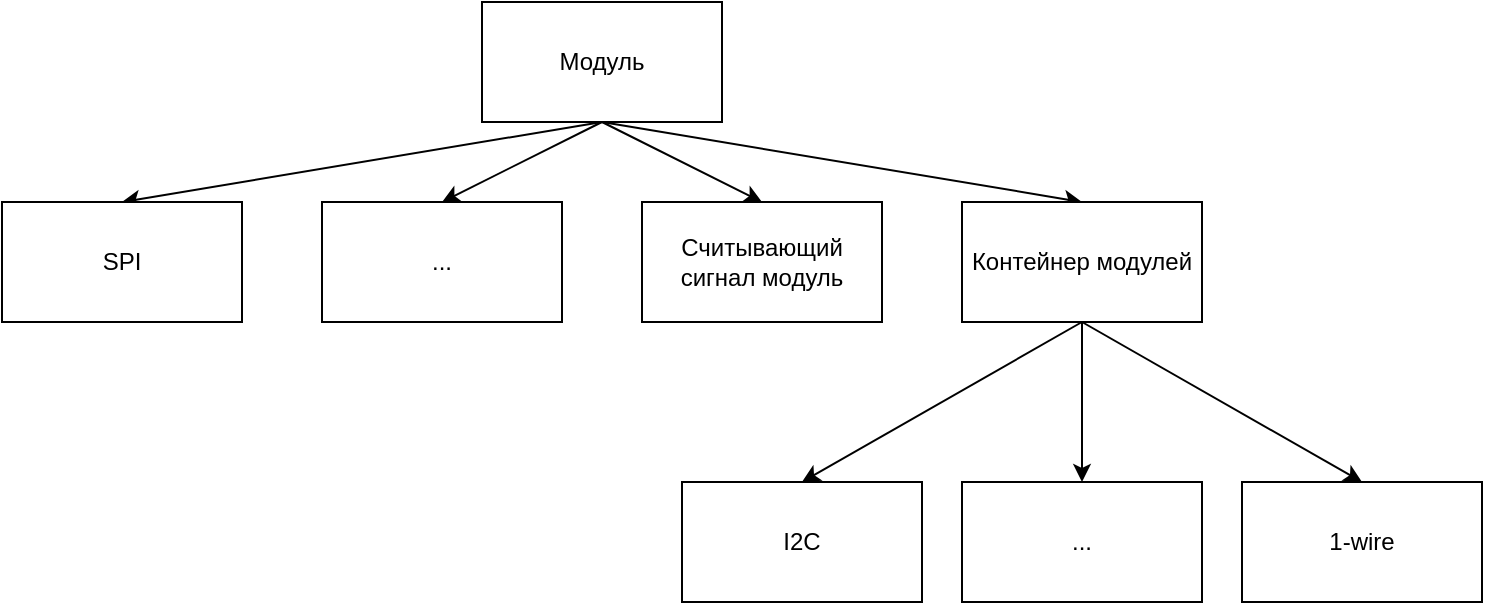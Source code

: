 <mxfile version="20.2.2" type="device"><diagram id="USCOXiOhXvBu7sigED3z" name="Страница 1"><mxGraphModel dx="868" dy="468" grid="1" gridSize="10" guides="1" tooltips="1" connect="1" arrows="1" fold="1" page="1" pageScale="1" pageWidth="827" pageHeight="1169" math="0" shadow="0"><root><mxCell id="0"/><mxCell id="1" parent="0"/><mxCell id="MXBKICcpmN__0FarPToj-9" style="edgeStyle=none;rounded=0;orthogonalLoop=1;jettySize=auto;html=1;exitX=0.5;exitY=1;exitDx=0;exitDy=0;entryX=0.5;entryY=0;entryDx=0;entryDy=0;" edge="1" parent="1" source="MXBKICcpmN__0FarPToj-1" target="MXBKICcpmN__0FarPToj-2"><mxGeometry relative="1" as="geometry"/></mxCell><mxCell id="MXBKICcpmN__0FarPToj-13" style="edgeStyle=none;rounded=0;orthogonalLoop=1;jettySize=auto;html=1;exitX=0.5;exitY=1;exitDx=0;exitDy=0;entryX=0.5;entryY=0;entryDx=0;entryDy=0;" edge="1" parent="1" source="MXBKICcpmN__0FarPToj-1" target="MXBKICcpmN__0FarPToj-11"><mxGeometry relative="1" as="geometry"/></mxCell><mxCell id="MXBKICcpmN__0FarPToj-14" style="edgeStyle=none;rounded=0;orthogonalLoop=1;jettySize=auto;html=1;exitX=0.5;exitY=1;exitDx=0;exitDy=0;entryX=0.5;entryY=0;entryDx=0;entryDy=0;" edge="1" parent="1" source="MXBKICcpmN__0FarPToj-1" target="MXBKICcpmN__0FarPToj-10"><mxGeometry relative="1" as="geometry"/></mxCell><mxCell id="MXBKICcpmN__0FarPToj-15" style="edgeStyle=none;rounded=0;orthogonalLoop=1;jettySize=auto;html=1;exitX=0.5;exitY=1;exitDx=0;exitDy=0;entryX=0.5;entryY=0;entryDx=0;entryDy=0;" edge="1" parent="1" source="MXBKICcpmN__0FarPToj-1" target="MXBKICcpmN__0FarPToj-12"><mxGeometry relative="1" as="geometry"/></mxCell><mxCell id="MXBKICcpmN__0FarPToj-1" value="Модуль" style="rounded=0;whiteSpace=wrap;html=1;" vertex="1" parent="1"><mxGeometry x="280" y="180" width="120" height="60" as="geometry"/></mxCell><mxCell id="MXBKICcpmN__0FarPToj-6" style="rounded=0;orthogonalLoop=1;jettySize=auto;html=1;exitX=0.5;exitY=1;exitDx=0;exitDy=0;entryX=0.5;entryY=0;entryDx=0;entryDy=0;" edge="1" parent="1" source="MXBKICcpmN__0FarPToj-2" target="MXBKICcpmN__0FarPToj-3"><mxGeometry relative="1" as="geometry"/></mxCell><mxCell id="MXBKICcpmN__0FarPToj-7" style="edgeStyle=none;rounded=0;orthogonalLoop=1;jettySize=auto;html=1;exitX=0.5;exitY=1;exitDx=0;exitDy=0;entryX=0.5;entryY=0;entryDx=0;entryDy=0;" edge="1" parent="1" source="MXBKICcpmN__0FarPToj-2" target="MXBKICcpmN__0FarPToj-5"><mxGeometry relative="1" as="geometry"/></mxCell><mxCell id="MXBKICcpmN__0FarPToj-8" style="edgeStyle=none;rounded=0;orthogonalLoop=1;jettySize=auto;html=1;exitX=0.5;exitY=1;exitDx=0;exitDy=0;entryX=0.5;entryY=0;entryDx=0;entryDy=0;" edge="1" parent="1" source="MXBKICcpmN__0FarPToj-2" target="MXBKICcpmN__0FarPToj-4"><mxGeometry relative="1" as="geometry"/></mxCell><mxCell id="MXBKICcpmN__0FarPToj-2" value="Контейнер модулей" style="rounded=0;whiteSpace=wrap;html=1;" vertex="1" parent="1"><mxGeometry x="520" y="280" width="120" height="60" as="geometry"/></mxCell><mxCell id="MXBKICcpmN__0FarPToj-3" value="I2C" style="rounded=0;whiteSpace=wrap;html=1;" vertex="1" parent="1"><mxGeometry x="380" y="420" width="120" height="60" as="geometry"/></mxCell><mxCell id="MXBKICcpmN__0FarPToj-4" value="1-wire" style="rounded=0;whiteSpace=wrap;html=1;" vertex="1" parent="1"><mxGeometry x="660" y="420" width="120" height="60" as="geometry"/></mxCell><mxCell id="MXBKICcpmN__0FarPToj-5" value="..." style="rounded=0;whiteSpace=wrap;html=1;" vertex="1" parent="1"><mxGeometry x="520" y="420" width="120" height="60" as="geometry"/></mxCell><mxCell id="MXBKICcpmN__0FarPToj-10" value="Считывающий сигнал модуль" style="rounded=0;whiteSpace=wrap;html=1;" vertex="1" parent="1"><mxGeometry x="360" y="280" width="120" height="60" as="geometry"/></mxCell><mxCell id="MXBKICcpmN__0FarPToj-11" value="..." style="rounded=0;whiteSpace=wrap;html=1;" vertex="1" parent="1"><mxGeometry x="200" y="280" width="120" height="60" as="geometry"/></mxCell><mxCell id="MXBKICcpmN__0FarPToj-12" value="SPI" style="rounded=0;whiteSpace=wrap;html=1;" vertex="1" parent="1"><mxGeometry x="40" y="280" width="120" height="60" as="geometry"/></mxCell></root></mxGraphModel></diagram></mxfile>
